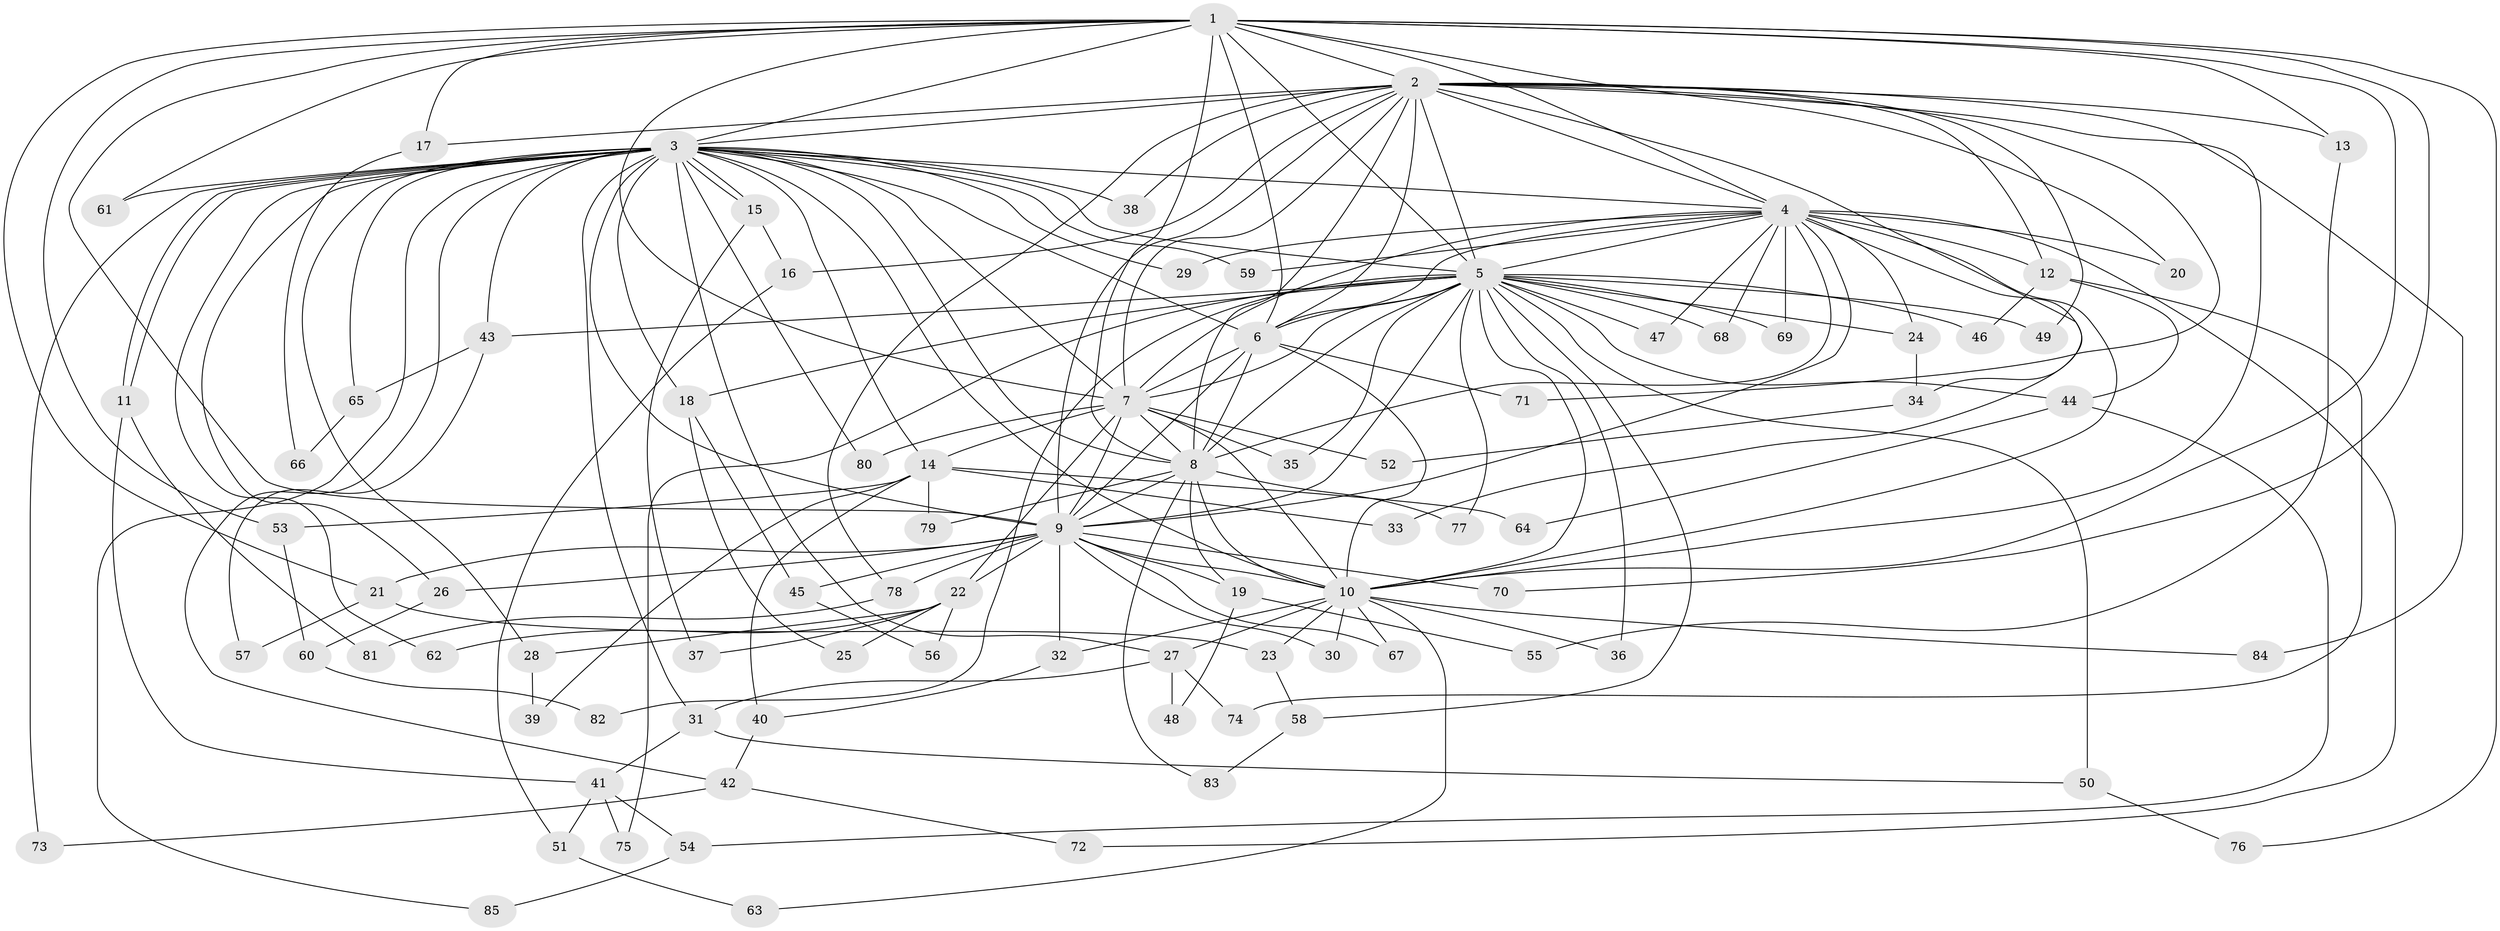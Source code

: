 // Generated by graph-tools (version 1.1) at 2025/13/03/09/25 04:13:43]
// undirected, 85 vertices, 195 edges
graph export_dot {
graph [start="1"]
  node [color=gray90,style=filled];
  1;
  2;
  3;
  4;
  5;
  6;
  7;
  8;
  9;
  10;
  11;
  12;
  13;
  14;
  15;
  16;
  17;
  18;
  19;
  20;
  21;
  22;
  23;
  24;
  25;
  26;
  27;
  28;
  29;
  30;
  31;
  32;
  33;
  34;
  35;
  36;
  37;
  38;
  39;
  40;
  41;
  42;
  43;
  44;
  45;
  46;
  47;
  48;
  49;
  50;
  51;
  52;
  53;
  54;
  55;
  56;
  57;
  58;
  59;
  60;
  61;
  62;
  63;
  64;
  65;
  66;
  67;
  68;
  69;
  70;
  71;
  72;
  73;
  74;
  75;
  76;
  77;
  78;
  79;
  80;
  81;
  82;
  83;
  84;
  85;
  1 -- 2;
  1 -- 3;
  1 -- 4;
  1 -- 5;
  1 -- 6;
  1 -- 7;
  1 -- 8;
  1 -- 9;
  1 -- 10;
  1 -- 13;
  1 -- 17;
  1 -- 20;
  1 -- 21;
  1 -- 53;
  1 -- 61;
  1 -- 70;
  1 -- 76;
  2 -- 3;
  2 -- 4;
  2 -- 5;
  2 -- 6;
  2 -- 7;
  2 -- 8;
  2 -- 9;
  2 -- 10;
  2 -- 12;
  2 -- 13;
  2 -- 16;
  2 -- 17;
  2 -- 34;
  2 -- 38;
  2 -- 49;
  2 -- 71;
  2 -- 78;
  2 -- 84;
  3 -- 4;
  3 -- 5;
  3 -- 6;
  3 -- 7;
  3 -- 8;
  3 -- 9;
  3 -- 10;
  3 -- 11;
  3 -- 11;
  3 -- 14;
  3 -- 15;
  3 -- 15;
  3 -- 18;
  3 -- 26;
  3 -- 27;
  3 -- 28;
  3 -- 29;
  3 -- 31;
  3 -- 38;
  3 -- 42;
  3 -- 43;
  3 -- 59;
  3 -- 61;
  3 -- 62;
  3 -- 65;
  3 -- 73;
  3 -- 80;
  3 -- 85;
  4 -- 5;
  4 -- 6;
  4 -- 7;
  4 -- 8;
  4 -- 9;
  4 -- 10;
  4 -- 12;
  4 -- 20;
  4 -- 24;
  4 -- 29;
  4 -- 33;
  4 -- 47;
  4 -- 59;
  4 -- 68;
  4 -- 69;
  4 -- 72;
  5 -- 6;
  5 -- 7;
  5 -- 8;
  5 -- 9;
  5 -- 10;
  5 -- 18;
  5 -- 24;
  5 -- 35;
  5 -- 36;
  5 -- 43;
  5 -- 44;
  5 -- 46;
  5 -- 47;
  5 -- 49;
  5 -- 50;
  5 -- 58;
  5 -- 68;
  5 -- 69;
  5 -- 75;
  5 -- 77;
  5 -- 82;
  6 -- 7;
  6 -- 8;
  6 -- 9;
  6 -- 10;
  6 -- 71;
  7 -- 8;
  7 -- 9;
  7 -- 10;
  7 -- 14;
  7 -- 22;
  7 -- 35;
  7 -- 52;
  7 -- 80;
  8 -- 9;
  8 -- 10;
  8 -- 19;
  8 -- 77;
  8 -- 79;
  8 -- 83;
  9 -- 10;
  9 -- 19;
  9 -- 21;
  9 -- 22;
  9 -- 26;
  9 -- 30;
  9 -- 32;
  9 -- 45;
  9 -- 67;
  9 -- 70;
  9 -- 78;
  10 -- 23;
  10 -- 27;
  10 -- 30;
  10 -- 32;
  10 -- 36;
  10 -- 63;
  10 -- 67;
  10 -- 84;
  11 -- 41;
  11 -- 81;
  12 -- 44;
  12 -- 46;
  12 -- 74;
  13 -- 55;
  14 -- 33;
  14 -- 39;
  14 -- 40;
  14 -- 53;
  14 -- 64;
  14 -- 79;
  15 -- 16;
  15 -- 37;
  16 -- 51;
  17 -- 66;
  18 -- 25;
  18 -- 45;
  19 -- 48;
  19 -- 55;
  21 -- 23;
  21 -- 57;
  22 -- 25;
  22 -- 28;
  22 -- 37;
  22 -- 56;
  22 -- 62;
  23 -- 58;
  24 -- 34;
  26 -- 60;
  27 -- 31;
  27 -- 48;
  27 -- 74;
  28 -- 39;
  31 -- 41;
  31 -- 50;
  32 -- 40;
  34 -- 52;
  40 -- 42;
  41 -- 51;
  41 -- 54;
  41 -- 75;
  42 -- 72;
  42 -- 73;
  43 -- 57;
  43 -- 65;
  44 -- 54;
  44 -- 64;
  45 -- 56;
  50 -- 76;
  51 -- 63;
  53 -- 60;
  54 -- 85;
  58 -- 83;
  60 -- 82;
  65 -- 66;
  78 -- 81;
}
